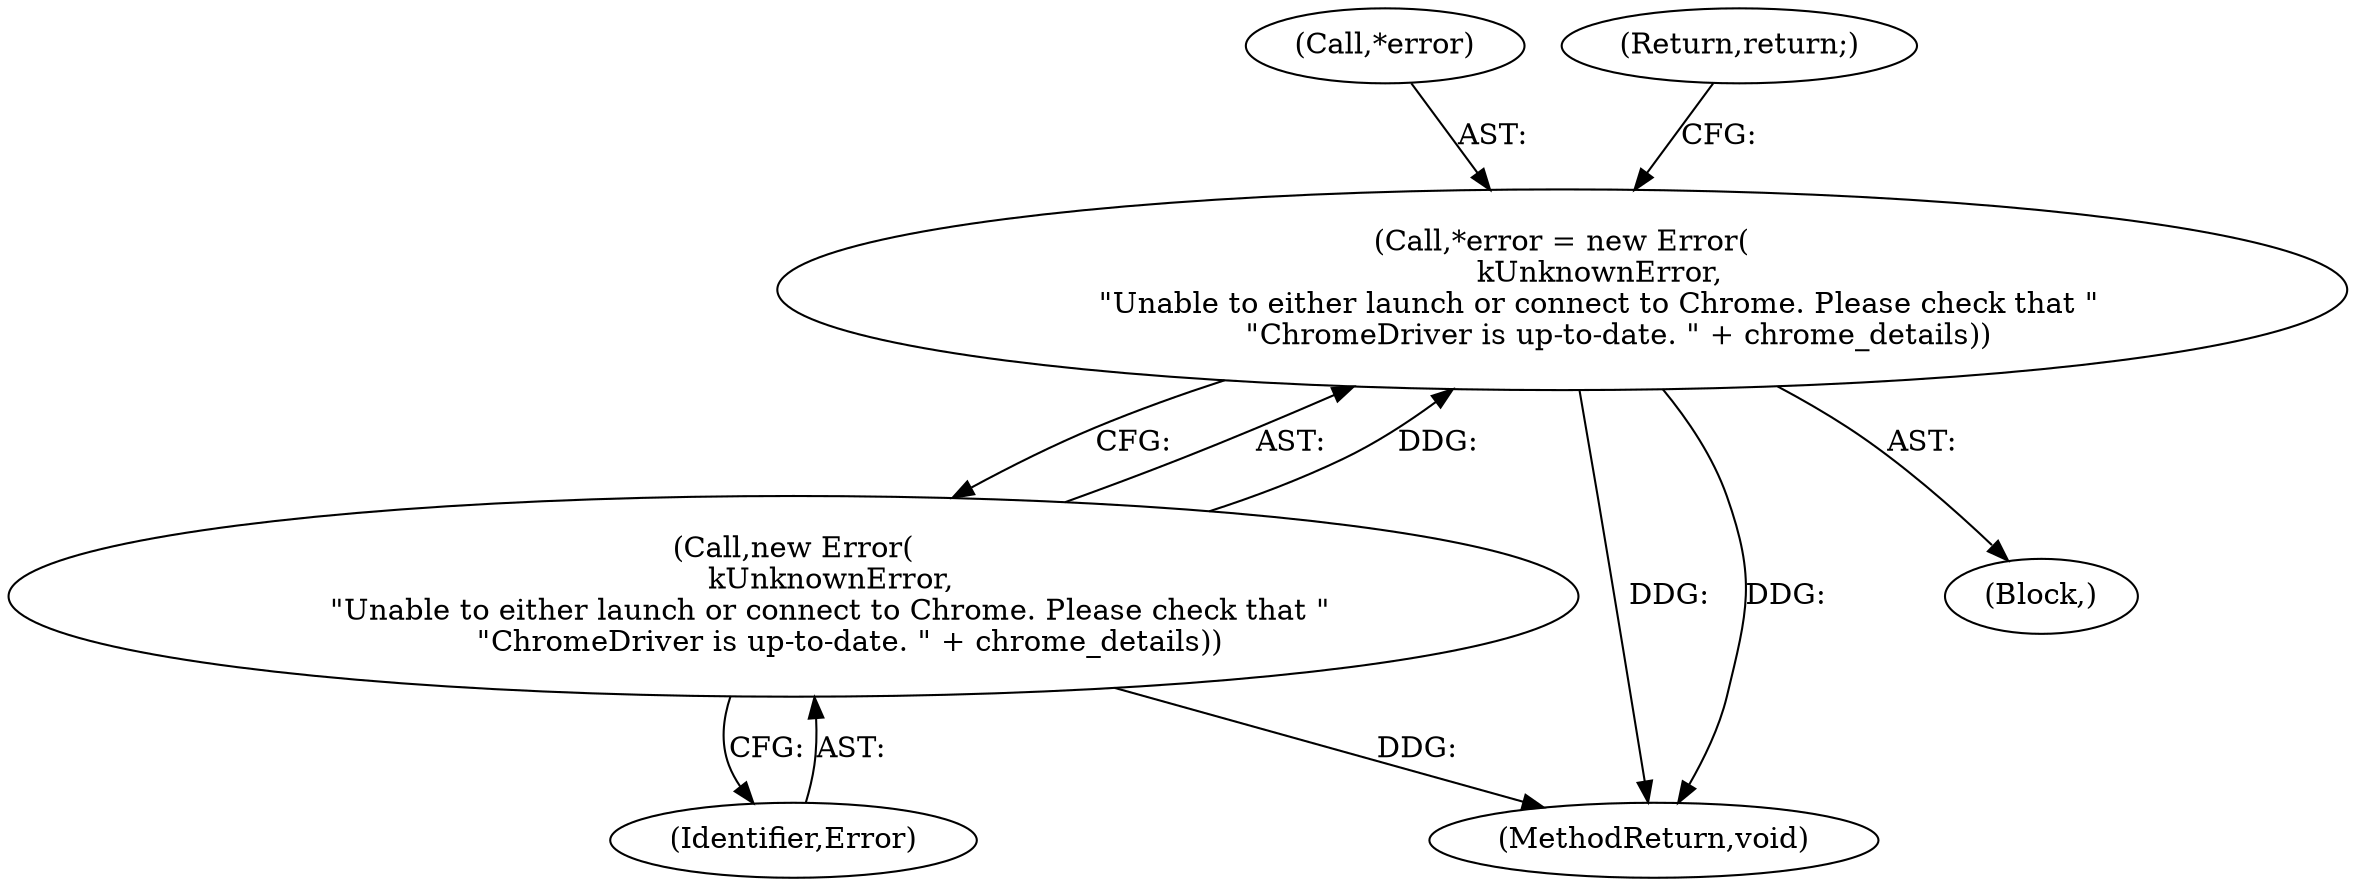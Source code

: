 digraph "0_Chrome_4ab22cfc619ee8ff17a8c50e289ec3b30731ceba_0@pointer" {
"1000158" [label="(Call,*error = new Error(\n        kUnknownError,\n        \"Unable to either launch or connect to Chrome. Please check that \"\n            \"ChromeDriver is up-to-date. \" + chrome_details))"];
"1000161" [label="(Call,new Error(\n        kUnknownError,\n        \"Unable to either launch or connect to Chrome. Please check that \"\n            \"ChromeDriver is up-to-date. \" + chrome_details))"];
"1000159" [label="(Call,*error)"];
"1000163" [label="(Return,return;)"];
"1000229" [label="(MethodReturn,void)"];
"1000157" [label="(Block,)"];
"1000162" [label="(Identifier,Error)"];
"1000158" [label="(Call,*error = new Error(\n        kUnknownError,\n        \"Unable to either launch or connect to Chrome. Please check that \"\n            \"ChromeDriver is up-to-date. \" + chrome_details))"];
"1000161" [label="(Call,new Error(\n        kUnknownError,\n        \"Unable to either launch or connect to Chrome. Please check that \"\n            \"ChromeDriver is up-to-date. \" + chrome_details))"];
"1000158" -> "1000157"  [label="AST: "];
"1000158" -> "1000161"  [label="CFG: "];
"1000159" -> "1000158"  [label="AST: "];
"1000161" -> "1000158"  [label="AST: "];
"1000163" -> "1000158"  [label="CFG: "];
"1000158" -> "1000229"  [label="DDG: "];
"1000158" -> "1000229"  [label="DDG: "];
"1000161" -> "1000158"  [label="DDG: "];
"1000161" -> "1000162"  [label="CFG: "];
"1000162" -> "1000161"  [label="AST: "];
"1000161" -> "1000229"  [label="DDG: "];
}
